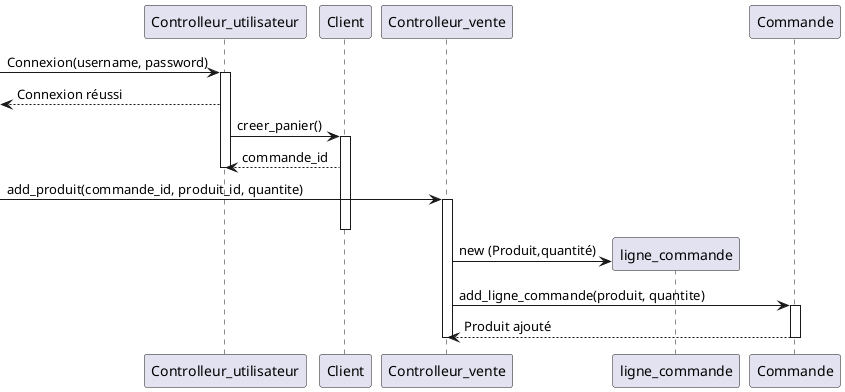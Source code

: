 @startuml

-> Controlleur_utilisateur : Connexion(username, password)
activate Controlleur_utilisateur
<-- Controlleur_utilisateur : Connexion réussi
Controlleur_utilisateur -> Client : creer_panier()
activate Client
Controlleur_utilisateur <-- Client : commande_id
deactivate Controlleur_utilisateur
-> Controlleur_vente : add_produit(commande_id, produit_id, quantite)
activate Controlleur_vente
deactivate Client
create ligne_commande
Controlleur_vente -> ligne_commande : new (Produit,quantité)

Controlleur_vente -> Commande : add_ligne_commande(produit, quantite)
Activate Commande
Controlleur_vente <-- Commande : Produit ajouté
deactivate Controlleur_vente
deactivate Commande


@enduml
